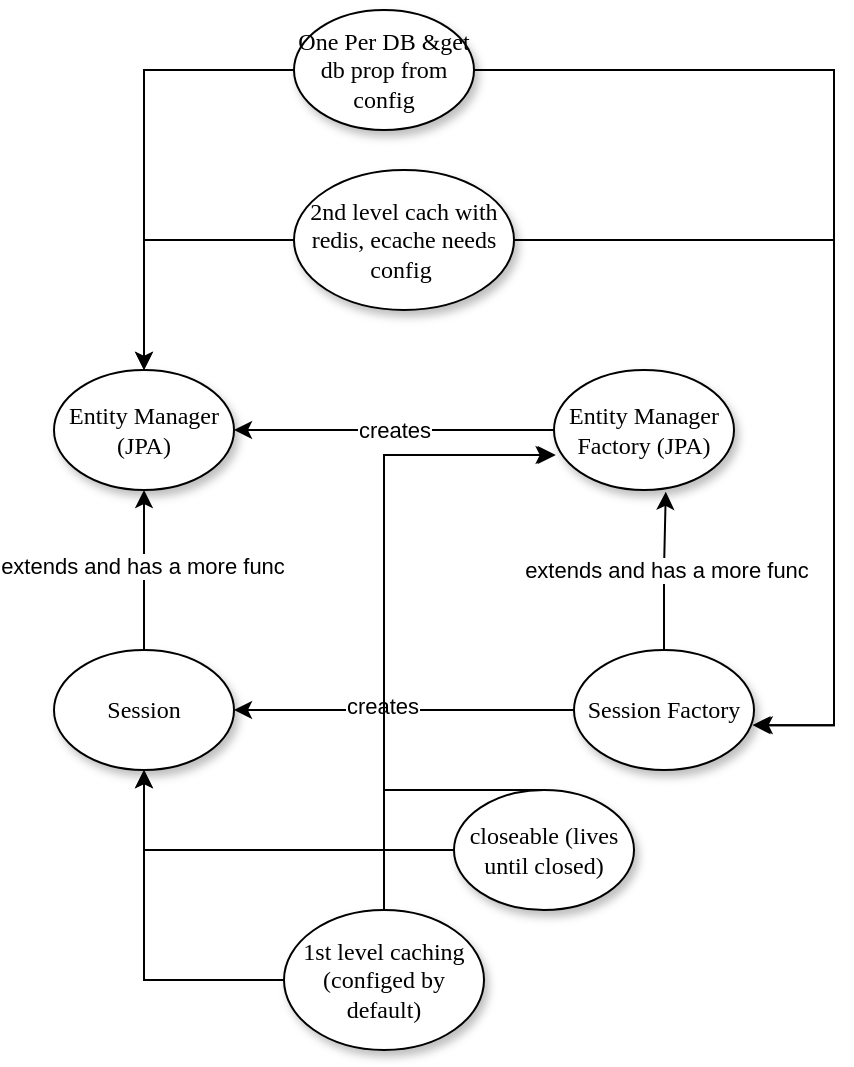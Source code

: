 <mxfile version="22.1.21" type="github">
  <diagram name="Page-1" id="42789a77-a242-8287-6e28-9cd8cfd52e62">
    <mxGraphModel dx="1018" dy="1393" grid="1" gridSize="10" guides="1" tooltips="1" connect="1" arrows="1" fold="1" page="1" pageScale="1" pageWidth="1100" pageHeight="850" background="none" math="0" shadow="0">
      <root>
        <mxCell id="0" />
        <mxCell id="1" parent="0" />
        <mxCell id="1ea317790d2ca983-1" value="Entity Manager (JPA)" style="ellipse;whiteSpace=wrap;html=1;rounded=0;shadow=1;comic=0;labelBackgroundColor=none;strokeWidth=1;fontFamily=Verdana;fontSize=12;align=center;" parent="1" vertex="1">
          <mxGeometry x="450" y="80" width="90" height="60" as="geometry" />
        </mxCell>
        <mxCell id="sM9CgdUnftXWpu6EReia-3" style="edgeStyle=orthogonalEdgeStyle;rounded=0;orthogonalLoop=1;jettySize=auto;html=1;exitX=0.5;exitY=0;exitDx=0;exitDy=0;entryX=0.5;entryY=1;entryDx=0;entryDy=0;" edge="1" parent="1" source="sM9CgdUnftXWpu6EReia-1" target="1ea317790d2ca983-1">
          <mxGeometry relative="1" as="geometry" />
        </mxCell>
        <mxCell id="sM9CgdUnftXWpu6EReia-4" value="extends and has a more func" style="edgeLabel;html=1;align=center;verticalAlign=middle;resizable=0;points=[];" vertex="1" connectable="0" parent="sM9CgdUnftXWpu6EReia-3">
          <mxGeometry x="0.047" y="1" relative="1" as="geometry">
            <mxPoint as="offset" />
          </mxGeometry>
        </mxCell>
        <mxCell id="sM9CgdUnftXWpu6EReia-1" value="Session" style="ellipse;whiteSpace=wrap;html=1;rounded=0;shadow=1;comic=0;labelBackgroundColor=none;strokeWidth=1;fontFamily=Verdana;fontSize=12;align=center;" vertex="1" parent="1">
          <mxGeometry x="450" y="220" width="90" height="60" as="geometry" />
        </mxCell>
        <mxCell id="sM9CgdUnftXWpu6EReia-11" value="creates" style="edgeStyle=orthogonalEdgeStyle;rounded=0;orthogonalLoop=1;jettySize=auto;html=1;entryX=1;entryY=0.5;entryDx=0;entryDy=0;" edge="1" parent="1" source="sM9CgdUnftXWpu6EReia-5" target="1ea317790d2ca983-1">
          <mxGeometry relative="1" as="geometry" />
        </mxCell>
        <mxCell id="sM9CgdUnftXWpu6EReia-5" value="Entity Manager Factory (JPA)" style="ellipse;whiteSpace=wrap;html=1;rounded=0;shadow=1;comic=0;labelBackgroundColor=none;strokeWidth=1;fontFamily=Verdana;fontSize=12;align=center;" vertex="1" parent="1">
          <mxGeometry x="700" y="80" width="90" height="60" as="geometry" />
        </mxCell>
        <mxCell id="sM9CgdUnftXWpu6EReia-9" style="edgeStyle=orthogonalEdgeStyle;rounded=0;orthogonalLoop=1;jettySize=auto;html=1;exitX=0;exitY=0.5;exitDx=0;exitDy=0;entryX=1;entryY=0.5;entryDx=0;entryDy=0;" edge="1" parent="1" source="sM9CgdUnftXWpu6EReia-6" target="sM9CgdUnftXWpu6EReia-1">
          <mxGeometry relative="1" as="geometry" />
        </mxCell>
        <mxCell id="sM9CgdUnftXWpu6EReia-10" value="creates" style="edgeLabel;html=1;align=center;verticalAlign=middle;resizable=0;points=[];" vertex="1" connectable="0" parent="sM9CgdUnftXWpu6EReia-9">
          <mxGeometry x="0.127" y="-2" relative="1" as="geometry">
            <mxPoint as="offset" />
          </mxGeometry>
        </mxCell>
        <mxCell id="sM9CgdUnftXWpu6EReia-6" value="Session Factory" style="ellipse;whiteSpace=wrap;html=1;rounded=0;shadow=1;comic=0;labelBackgroundColor=none;strokeWidth=1;fontFamily=Verdana;fontSize=12;align=center;" vertex="1" parent="1">
          <mxGeometry x="710" y="220" width="90" height="60" as="geometry" />
        </mxCell>
        <mxCell id="sM9CgdUnftXWpu6EReia-7" style="edgeStyle=orthogonalEdgeStyle;rounded=0;orthogonalLoop=1;jettySize=auto;html=1;entryX=0.621;entryY=1.015;entryDx=0;entryDy=0;entryPerimeter=0;" edge="1" parent="1" source="sM9CgdUnftXWpu6EReia-6" target="sM9CgdUnftXWpu6EReia-5">
          <mxGeometry relative="1" as="geometry" />
        </mxCell>
        <mxCell id="sM9CgdUnftXWpu6EReia-8" value="extends and has a more func" style="edgeLabel;html=1;align=center;verticalAlign=middle;resizable=0;points=[];" vertex="1" connectable="0" parent="sM9CgdUnftXWpu6EReia-7">
          <mxGeometry x="0.028" relative="1" as="geometry">
            <mxPoint as="offset" />
          </mxGeometry>
        </mxCell>
        <mxCell id="sM9CgdUnftXWpu6EReia-13" style="edgeStyle=orthogonalEdgeStyle;rounded=0;orthogonalLoop=1;jettySize=auto;html=1;" edge="1" parent="1" source="sM9CgdUnftXWpu6EReia-12" target="1ea317790d2ca983-1">
          <mxGeometry relative="1" as="geometry" />
        </mxCell>
        <mxCell id="sM9CgdUnftXWpu6EReia-14" style="edgeStyle=orthogonalEdgeStyle;rounded=0;orthogonalLoop=1;jettySize=auto;html=1;exitX=1;exitY=0.5;exitDx=0;exitDy=0;entryX=1.004;entryY=0.626;entryDx=0;entryDy=0;entryPerimeter=0;" edge="1" parent="1" source="sM9CgdUnftXWpu6EReia-12" target="sM9CgdUnftXWpu6EReia-6">
          <mxGeometry relative="1" as="geometry">
            <Array as="points">
              <mxPoint x="840" y="-70" />
              <mxPoint x="840" y="258" />
            </Array>
          </mxGeometry>
        </mxCell>
        <mxCell id="sM9CgdUnftXWpu6EReia-12" value="One Per DB &amp;amp;get db prop from config" style="ellipse;whiteSpace=wrap;html=1;rounded=0;shadow=1;comic=0;labelBackgroundColor=none;strokeWidth=1;fontFamily=Verdana;fontSize=12;align=center;" vertex="1" parent="1">
          <mxGeometry x="570" y="-100" width="90" height="60" as="geometry" />
        </mxCell>
        <mxCell id="sM9CgdUnftXWpu6EReia-16" style="edgeStyle=orthogonalEdgeStyle;rounded=0;orthogonalLoop=1;jettySize=auto;html=1;entryX=0.5;entryY=0;entryDx=0;entryDy=0;" edge="1" parent="1" source="sM9CgdUnftXWpu6EReia-15" target="1ea317790d2ca983-1">
          <mxGeometry relative="1" as="geometry" />
        </mxCell>
        <mxCell id="sM9CgdUnftXWpu6EReia-15" value="2nd level cach with redis, ecache needs config&amp;nbsp;" style="ellipse;whiteSpace=wrap;html=1;rounded=0;shadow=1;comic=0;labelBackgroundColor=none;strokeWidth=1;fontFamily=Verdana;fontSize=12;align=center;" vertex="1" parent="1">
          <mxGeometry x="570" y="-20" width="110" height="70" as="geometry" />
        </mxCell>
        <mxCell id="sM9CgdUnftXWpu6EReia-17" style="edgeStyle=orthogonalEdgeStyle;rounded=0;orthogonalLoop=1;jettySize=auto;html=1;exitX=1;exitY=0.5;exitDx=0;exitDy=0;entryX=0.991;entryY=0.626;entryDx=0;entryDy=0;entryPerimeter=0;" edge="1" parent="1" source="sM9CgdUnftXWpu6EReia-15" target="sM9CgdUnftXWpu6EReia-6">
          <mxGeometry relative="1" as="geometry">
            <Array as="points">
              <mxPoint x="840" y="15" />
              <mxPoint x="840" y="258" />
            </Array>
          </mxGeometry>
        </mxCell>
        <mxCell id="sM9CgdUnftXWpu6EReia-19" style="edgeStyle=orthogonalEdgeStyle;rounded=0;orthogonalLoop=1;jettySize=auto;html=1;exitX=0;exitY=0.5;exitDx=0;exitDy=0;entryX=0.5;entryY=1;entryDx=0;entryDy=0;" edge="1" parent="1" source="sM9CgdUnftXWpu6EReia-18" target="sM9CgdUnftXWpu6EReia-1">
          <mxGeometry relative="1" as="geometry" />
        </mxCell>
        <mxCell id="sM9CgdUnftXWpu6EReia-18" value="closeable (lives until closed)" style="ellipse;whiteSpace=wrap;html=1;rounded=0;shadow=1;comic=0;labelBackgroundColor=none;strokeWidth=1;fontFamily=Verdana;fontSize=12;align=center;" vertex="1" parent="1">
          <mxGeometry x="650" y="290" width="90" height="60" as="geometry" />
        </mxCell>
        <mxCell id="sM9CgdUnftXWpu6EReia-20" style="edgeStyle=orthogonalEdgeStyle;rounded=0;orthogonalLoop=1;jettySize=auto;html=1;exitX=0.5;exitY=0;exitDx=0;exitDy=0;entryX=-0.002;entryY=0.709;entryDx=0;entryDy=0;entryPerimeter=0;" edge="1" parent="1" source="sM9CgdUnftXWpu6EReia-18" target="sM9CgdUnftXWpu6EReia-5">
          <mxGeometry relative="1" as="geometry">
            <Array as="points">
              <mxPoint x="615" y="123" />
            </Array>
          </mxGeometry>
        </mxCell>
        <mxCell id="sM9CgdUnftXWpu6EReia-22" style="edgeStyle=orthogonalEdgeStyle;rounded=0;orthogonalLoop=1;jettySize=auto;html=1;exitX=0;exitY=0.5;exitDx=0;exitDy=0;entryX=0.5;entryY=1;entryDx=0;entryDy=0;" edge="1" parent="1" source="sM9CgdUnftXWpu6EReia-21" target="sM9CgdUnftXWpu6EReia-1">
          <mxGeometry relative="1" as="geometry" />
        </mxCell>
        <mxCell id="sM9CgdUnftXWpu6EReia-21" value="1st level caching (configed by default)" style="ellipse;whiteSpace=wrap;html=1;rounded=0;shadow=1;comic=0;labelBackgroundColor=none;strokeWidth=1;fontFamily=Verdana;fontSize=12;align=center;" vertex="1" parent="1">
          <mxGeometry x="565" y="350" width="100" height="70" as="geometry" />
        </mxCell>
        <mxCell id="sM9CgdUnftXWpu6EReia-23" style="edgeStyle=orthogonalEdgeStyle;rounded=0;orthogonalLoop=1;jettySize=auto;html=1;exitX=0.5;exitY=0;exitDx=0;exitDy=0;entryX=0.01;entryY=0.709;entryDx=0;entryDy=0;entryPerimeter=0;" edge="1" parent="1" source="sM9CgdUnftXWpu6EReia-21" target="sM9CgdUnftXWpu6EReia-5">
          <mxGeometry relative="1" as="geometry" />
        </mxCell>
      </root>
    </mxGraphModel>
  </diagram>
</mxfile>
